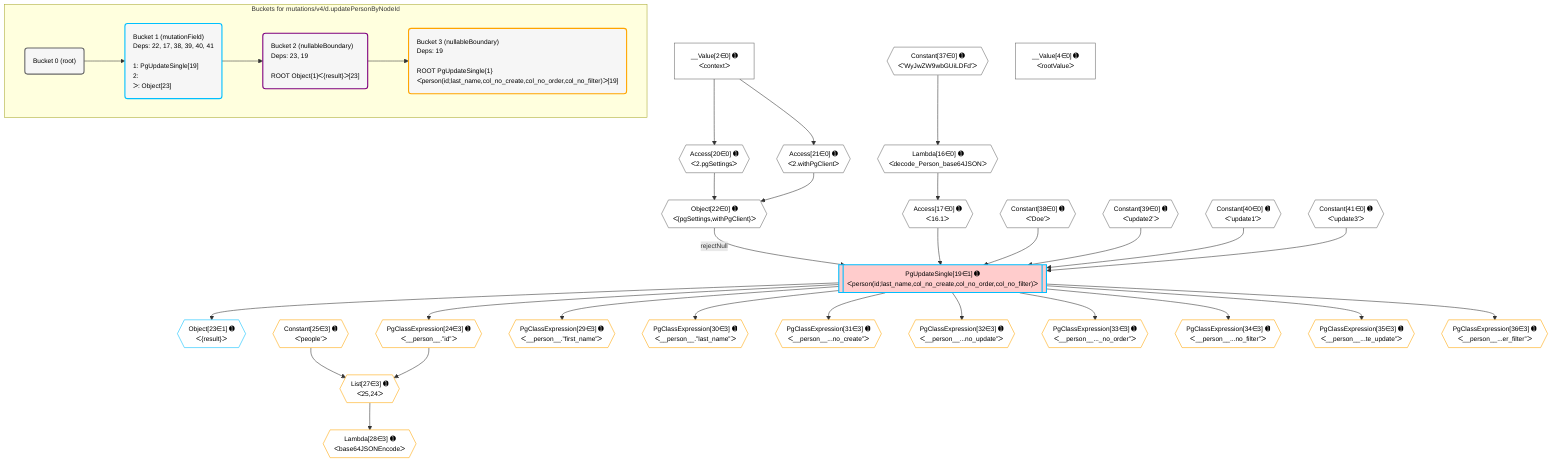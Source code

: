 %%{init: {'themeVariables': { 'fontSize': '12px'}}}%%
graph TD
    classDef path fill:#eee,stroke:#000,color:#000
    classDef plan fill:#fff,stroke-width:1px,color:#000
    classDef itemplan fill:#fff,stroke-width:2px,color:#000
    classDef unbatchedplan fill:#dff,stroke-width:1px,color:#000
    classDef sideeffectplan fill:#fcc,stroke-width:2px,color:#000
    classDef bucket fill:#f6f6f6,color:#000,stroke-width:2px,text-align:left


    %% plan dependencies
    Object22{{"Object[22∈0] ➊<br />ᐸ{pgSettings,withPgClient}ᐳ"}}:::plan
    Access20{{"Access[20∈0] ➊<br />ᐸ2.pgSettingsᐳ"}}:::plan
    Access21{{"Access[21∈0] ➊<br />ᐸ2.withPgClientᐳ"}}:::plan
    Access20 & Access21 --> Object22
    Lambda16{{"Lambda[16∈0] ➊<br />ᐸdecode_Person_base64JSONᐳ"}}:::plan
    Constant37{{"Constant[37∈0] ➊<br />ᐸ'WyJwZW9wbGUiLDFd'ᐳ"}}:::plan
    Constant37 --> Lambda16
    Access17{{"Access[17∈0] ➊<br />ᐸ16.1ᐳ"}}:::plan
    Lambda16 --> Access17
    __Value2["__Value[2∈0] ➊<br />ᐸcontextᐳ"]:::plan
    __Value2 --> Access20
    __Value2 --> Access21
    __Value4["__Value[4∈0] ➊<br />ᐸrootValueᐳ"]:::plan
    Constant38{{"Constant[38∈0] ➊<br />ᐸ'Doe'ᐳ"}}:::plan
    Constant39{{"Constant[39∈0] ➊<br />ᐸ'update2'ᐳ"}}:::plan
    Constant40{{"Constant[40∈0] ➊<br />ᐸ'update1'ᐳ"}}:::plan
    Constant41{{"Constant[41∈0] ➊<br />ᐸ'update3'ᐳ"}}:::plan
    PgUpdateSingle19[["PgUpdateSingle[19∈1] ➊<br />ᐸperson(id;last_name,col_no_create,col_no_order,col_no_filter)ᐳ"]]:::sideeffectplan
    Object22 -->|rejectNull| PgUpdateSingle19
    Access17 & Constant38 & Constant39 & Constant40 & Constant41 --> PgUpdateSingle19
    Object23{{"Object[23∈1] ➊<br />ᐸ{result}ᐳ"}}:::plan
    PgUpdateSingle19 --> Object23
    List27{{"List[27∈3] ➊<br />ᐸ25,24ᐳ"}}:::plan
    Constant25{{"Constant[25∈3] ➊<br />ᐸ'people'ᐳ"}}:::plan
    PgClassExpression24{{"PgClassExpression[24∈3] ➊<br />ᐸ__person__.”id”ᐳ"}}:::plan
    Constant25 & PgClassExpression24 --> List27
    PgUpdateSingle19 --> PgClassExpression24
    Lambda28{{"Lambda[28∈3] ➊<br />ᐸbase64JSONEncodeᐳ"}}:::plan
    List27 --> Lambda28
    PgClassExpression29{{"PgClassExpression[29∈3] ➊<br />ᐸ__person__.”first_name”ᐳ"}}:::plan
    PgUpdateSingle19 --> PgClassExpression29
    PgClassExpression30{{"PgClassExpression[30∈3] ➊<br />ᐸ__person__.”last_name”ᐳ"}}:::plan
    PgUpdateSingle19 --> PgClassExpression30
    PgClassExpression31{{"PgClassExpression[31∈3] ➊<br />ᐸ__person__...no_create”ᐳ"}}:::plan
    PgUpdateSingle19 --> PgClassExpression31
    PgClassExpression32{{"PgClassExpression[32∈3] ➊<br />ᐸ__person__...no_update”ᐳ"}}:::plan
    PgUpdateSingle19 --> PgClassExpression32
    PgClassExpression33{{"PgClassExpression[33∈3] ➊<br />ᐸ__person__..._no_order”ᐳ"}}:::plan
    PgUpdateSingle19 --> PgClassExpression33
    PgClassExpression34{{"PgClassExpression[34∈3] ➊<br />ᐸ__person__...no_filter”ᐳ"}}:::plan
    PgUpdateSingle19 --> PgClassExpression34
    PgClassExpression35{{"PgClassExpression[35∈3] ➊<br />ᐸ__person__...te_update”ᐳ"}}:::plan
    PgUpdateSingle19 --> PgClassExpression35
    PgClassExpression36{{"PgClassExpression[36∈3] ➊<br />ᐸ__person__...er_filter”ᐳ"}}:::plan
    PgUpdateSingle19 --> PgClassExpression36

    %% define steps

    subgraph "Buckets for mutations/v4/d.updatePersonByNodeId"
    Bucket0("Bucket 0 (root)"):::bucket
    classDef bucket0 stroke:#696969
    class Bucket0,__Value2,__Value4,Lambda16,Access17,Access20,Access21,Object22,Constant37,Constant38,Constant39,Constant40,Constant41 bucket0
    Bucket1("Bucket 1 (mutationField)<br />Deps: 22, 17, 38, 39, 40, 41<br /><br />1: PgUpdateSingle[19]<br />2: <br />ᐳ: Object[23]"):::bucket
    classDef bucket1 stroke:#00bfff
    class Bucket1,PgUpdateSingle19,Object23 bucket1
    Bucket2("Bucket 2 (nullableBoundary)<br />Deps: 23, 19<br /><br />ROOT Object{1}ᐸ{result}ᐳ[23]"):::bucket
    classDef bucket2 stroke:#7f007f
    class Bucket2 bucket2
    Bucket3("Bucket 3 (nullableBoundary)<br />Deps: 19<br /><br />ROOT PgUpdateSingle{1}ᐸperson(id;last_name,col_no_create,col_no_order,col_no_filter)ᐳ[19]"):::bucket
    classDef bucket3 stroke:#ffa500
    class Bucket3,PgClassExpression24,Constant25,List27,Lambda28,PgClassExpression29,PgClassExpression30,PgClassExpression31,PgClassExpression32,PgClassExpression33,PgClassExpression34,PgClassExpression35,PgClassExpression36 bucket3
    Bucket0 --> Bucket1
    Bucket1 --> Bucket2
    Bucket2 --> Bucket3
    end